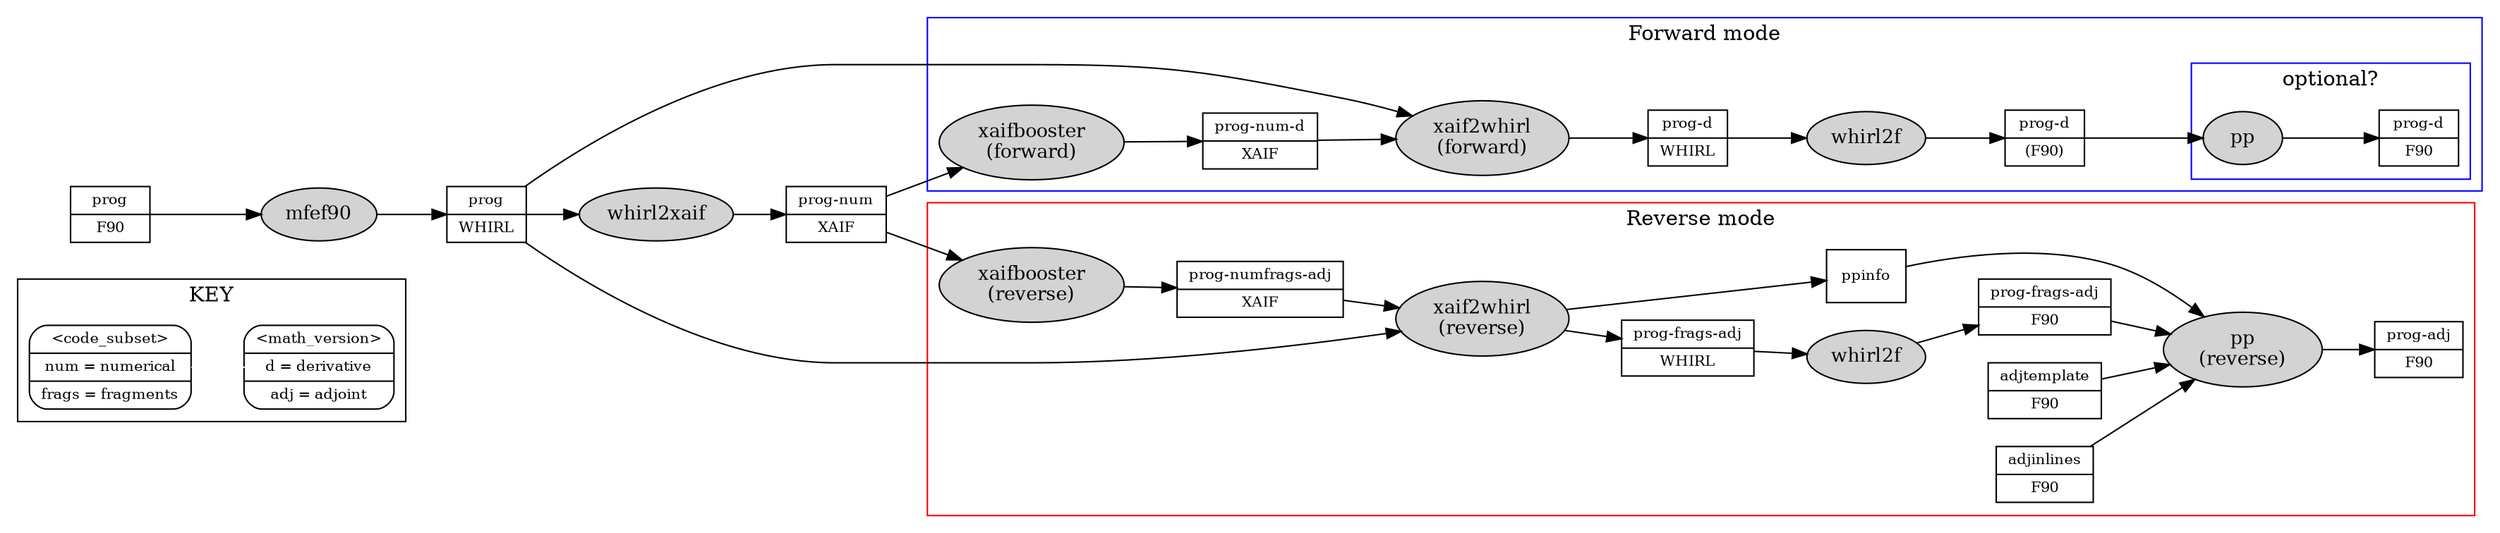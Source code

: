 
digraph OpenAD_Pipeline {
  graph [
    rankdir = "LR"
  ];
  node [
    shape = "record"
    fontsize = "10"
  ];
  edge [
  ];


  /* *******************************************************/
  /* Nodes                                                 */
  /* *******************************************************/

  /* Key */
  subgraph cluster_KEY { /* cluster prefix is special! */
    label = "KEY";
    rankdir = "LR"
    node [
      shape = "Mrecord"
      fontsize = "10"
    ]
    edge [
      color = "white" /* invisible! */
    ];


    KEY_code_subset [ 
      label = "\<code_subset\>|num = numerical|frags = fragments"
    ];

    KEY_math_version [ 
      label = "\<math_version\>|d = derivative|adj = adjoint"
    ];
    
    /* Force left to right layout! */
    KEY_code_subset -> KEY_math_version;
  }


  /* Open64 tools */
  tool_f90fe [ 
    label = "mfef90"
    shape = "ellipse"
    style = "filled"
    fontsize = "13"
  ];
  tool_whirl2f [ 
    label = "whirl2f"
    shape = "ellipse"
    style = "filled"
    fontsize = "13"
  ];
  tool_whirl2f_r [   /* bogus node to keep graph looking nice */
    label = "whirl2f"
    shape = "ellipse"
    style = "filled"
    fontsize = "13"
  ];


  /* Rice OpenAD tools */
  tool_w2x [ 
    label = "whirl2xaif"
    shape = "ellipse"
    style = "filled"
    fontsize = "13"
  ];
  tool_x2w [ 
    label = "xaif2whirl\n(forward)"
    shape = "ellipse"
    style = "filled"
    fontsize = "13"
  ];
  tool_x2w_r [ 
    label = "xaif2whirl\n(reverse)"
    shape = "ellipse"
    style = "filled"
    fontsize = "13"
  ];
  tool_pp [ 
    label = "pp"
    shape = "ellipse"
    style = "filled"
    fontsize = "13"
  ];
  tool_pp_r [ 
    label = "pp\n(reverse)"
    shape = "ellipse"
    style = "filled"
    fontsize = "13"
  ];

  /* Argonne OpenAD tools */
  tool_xboost [ 
    label = "xaifbooster\n(forward)"
    shape = "ellipse"
    style = "filled"
    fontsize = "13"
  ];
  tool_xboost_r [ 
    label = "xaifbooster\n(reverse)"
    shape = "ellipse"
    style = "filled"
    fontsize = "13"
  ];


  /* input program subset and mathematical version */
  prog_f90 [ 
    label = "prog|F90" 
  ];
  prog_B [ 
    label = "prog|WHIRL" 
  ];
  prog_num_XAIF [ 
    label = "prog-num|XAIF" 
  ];

  prog_num_d_XAIF [   /* forward mode */
    label = "prog-num-d|XAIF" 
  ];
  prog_numfrags_adj_XAIF [ /* reverse mode */
    label = "prog-numfrags-adj|XAIF" 
  ];

  prog_d_B [          /* forward mode */
    label = "prog-d|WHIRL" 
  ];
  prog_frags_adj_B [    /* reverse mode */
    label = "prog-frags-adj|WHIRL" 
  ];

  prog_d_F90a [       /* forward mode, a = approximately */
    label = "prog-d|(F90)"
  ];
  prog_d_F90 [ 
    label = "prog-d|F90"
  ];
  prog_frags_adj_F90 [  /* reverse mode */ 
    label = "prog-frags-adj|F90"
  ];
  prog_adj_F90 [      /* reverse mode */
    label = "prog-adj|F90"
  ];


  /* misc. files */
  ppinfo [
    label = "ppinfo" 
  ];
  adjtemplate_F90 [
    label = "adjtemplate|F90"
  ];
  adjinlines_F90 [
    label = "adjinlines|F90"
  ];
  

  /* *******************************************************/
  /* Edges                                                 */
  /* *******************************************************/
  "prog_f90"        -> "tool_f90fe"    -> "prog_B";
  "prog_B"          -> "tool_w2x"      -> "prog_num_XAIF";

  /* Forward mode */
  "prog_num_XAIF"   -> "tool_xboost";
  "prog_B"          -> "tool_x2w";
  subgraph cluster_forward { /* cluster prefix is special! */
    label = "Forward mode";
    color = "blue";
                         "tool_xboost"   -> "prog_num_d_XAIF";
    "prog_num_d_XAIF" -> "tool_x2w"      -> "prog_d_B";
    "prog_d_B"        -> "tool_whirl2f"  -> "prog_d_F90a";

    "prog_d_F90a"     -> "tool_pp";
    subgraph cluster_forward_opt {
      label = "optional?";
                          "tool_pp"       -> "prog_d_F90";
    }
  }

  /* Reverse mode */
  "prog_num_XAIF"   -> "tool_xboost_r";
  "prog_B"            -> "tool_x2w_r";
  subgraph cluster_reverse { /* cluster prefix is special! */
    label = "Reverse mode";
    color = "red";
                                "tool_xboost_r"  -> "prog_numfrags_adj_XAIF";
    "prog_numfrags_adj_XAIF" -> "tool_x2w_r"     -> "prog_frags_adj_B";
                                "tool_x2w_r"     -> "ppinfo";
    "prog_frags_adj_B"       -> "tool_whirl2f_r" -> "prog_frags_adj_F90";
    "prog_frags_adj_F90"     -> "tool_pp_r"      -> "prog_adj_F90";
    "ppinfo"                 -> "tool_pp_r";
    "adjtemplate_F90"        -> "tool_pp_r";
    "adjinlines_F90"         -> "tool_pp_r";
  }

}
